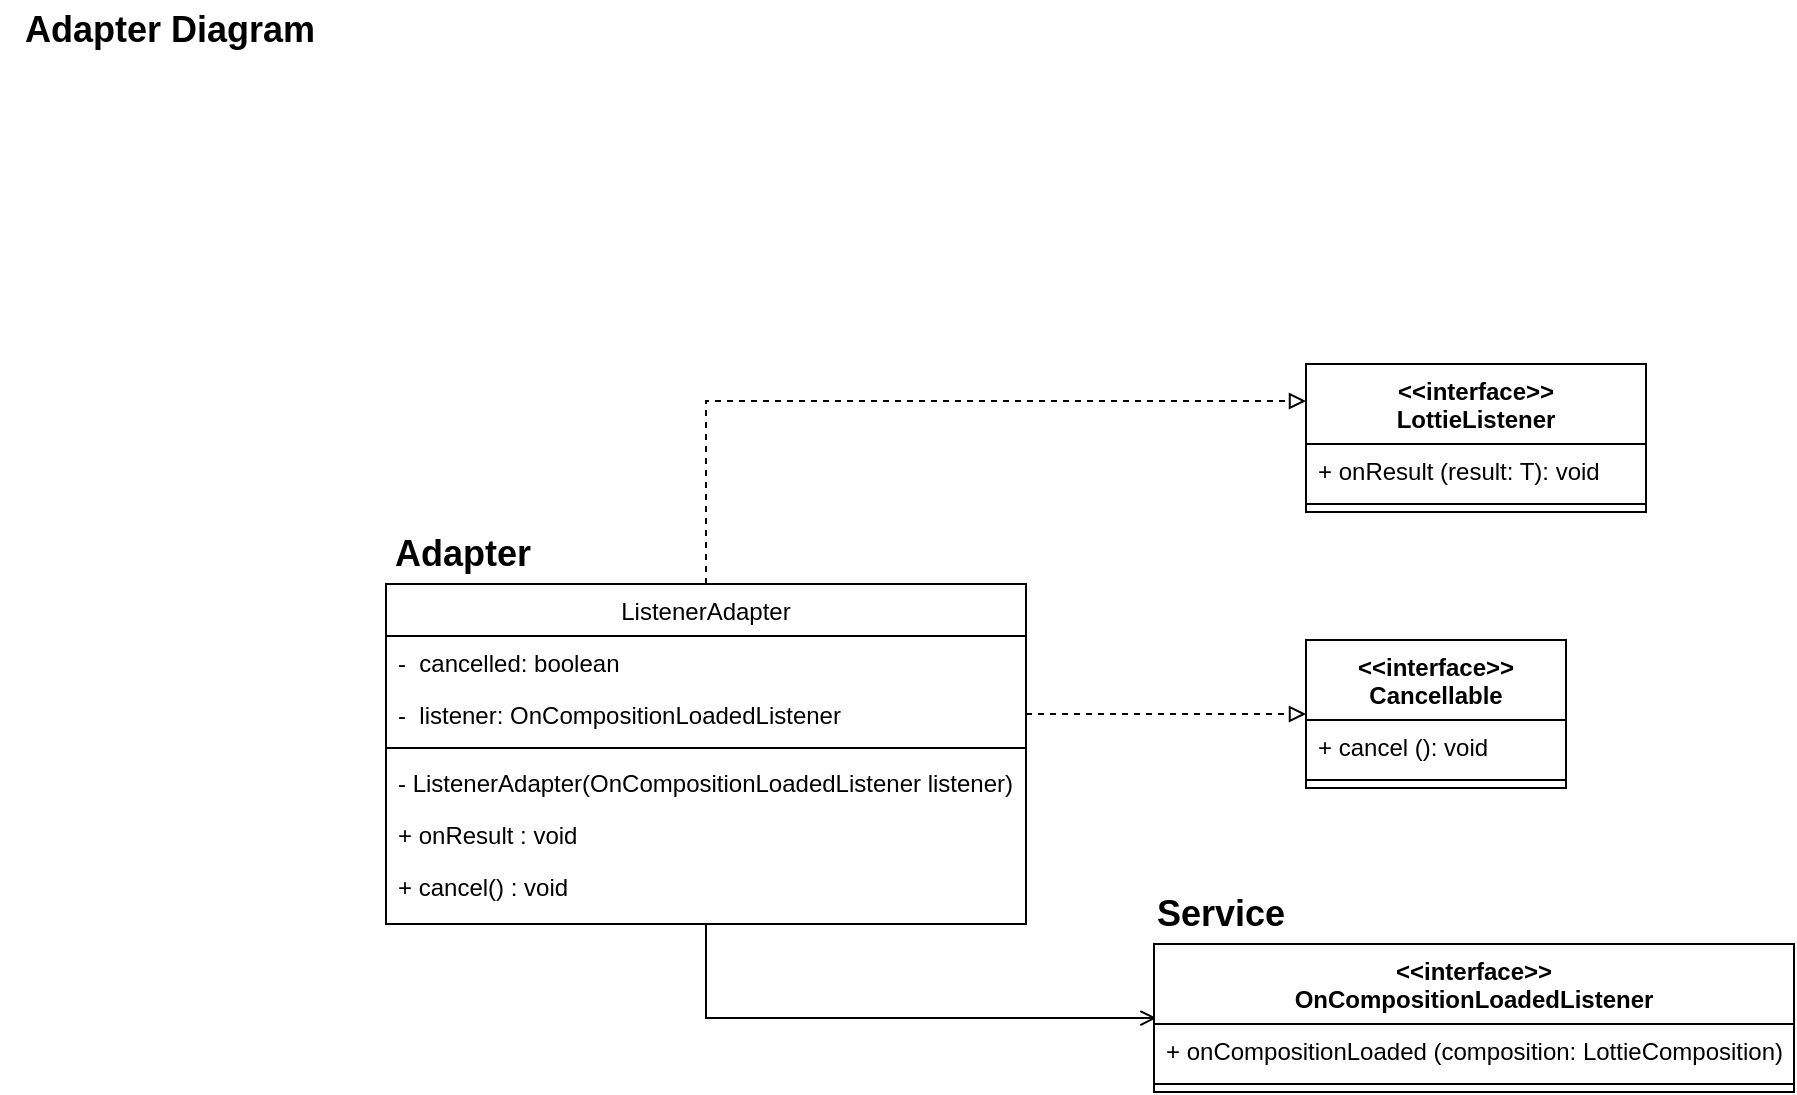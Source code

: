 <mxfile version="15.7.3" type="github">
  <diagram id="C5RBs43oDa-KdzZeNtuy" name="Page-1">
    <mxGraphModel dx="759" dy="913" grid="1" gridSize="10" guides="1" tooltips="1" connect="1" arrows="1" fold="1" page="1" pageScale="1" pageWidth="1169" pageHeight="827" math="0" shadow="0">
      <root>
        <mxCell id="WIyWlLk6GJQsqaUBKTNV-0" />
        <mxCell id="WIyWlLk6GJQsqaUBKTNV-1" parent="WIyWlLk6GJQsqaUBKTNV-0" />
        <mxCell id="gF-i5dWQRKxZpHBbH4CA-114" style="edgeStyle=orthogonalEdgeStyle;rounded=0;orthogonalLoop=1;jettySize=auto;html=1;entryX=0;entryY=0.25;entryDx=0;entryDy=0;dashed=1;endArrow=block;endFill=0;" parent="WIyWlLk6GJQsqaUBKTNV-1" source="gF-i5dWQRKxZpHBbH4CA-83" target="gF-i5dWQRKxZpHBbH4CA-107" edge="1">
          <mxGeometry relative="1" as="geometry">
            <Array as="points">
              <mxPoint x="393" y="251" />
            </Array>
          </mxGeometry>
        </mxCell>
        <mxCell id="gF-i5dWQRKxZpHBbH4CA-115" style="edgeStyle=orthogonalEdgeStyle;rounded=0;orthogonalLoop=1;jettySize=auto;html=1;entryX=0.004;entryY=-0.115;entryDx=0;entryDy=0;entryPerimeter=0;endArrow=open;endFill=0;" parent="WIyWlLk6GJQsqaUBKTNV-1" source="gF-i5dWQRKxZpHBbH4CA-83" target="gF-i5dWQRKxZpHBbH4CA-101" edge="1">
          <mxGeometry relative="1" as="geometry" />
        </mxCell>
        <mxCell id="gF-i5dWQRKxZpHBbH4CA-83" value="ListenerAdapter" style="swimlane;fontStyle=0;align=center;verticalAlign=top;childLayout=stackLayout;horizontal=1;startSize=26;horizontalStack=0;resizeParent=1;resizeLast=0;collapsible=1;marginBottom=0;rounded=0;shadow=0;strokeWidth=1;" parent="WIyWlLk6GJQsqaUBKTNV-1" vertex="1">
          <mxGeometry x="233" y="342" width="320" height="170" as="geometry">
            <mxRectangle x="550" y="140" width="160" height="26" as="alternateBounds" />
          </mxGeometry>
        </mxCell>
        <mxCell id="gF-i5dWQRKxZpHBbH4CA-84" value="-  cancelled: boolean" style="text;align=left;verticalAlign=top;spacingLeft=4;spacingRight=4;overflow=hidden;rotatable=0;points=[[0,0.5],[1,0.5]];portConstraint=eastwest;" parent="gF-i5dWQRKxZpHBbH4CA-83" vertex="1">
          <mxGeometry y="26" width="320" height="26" as="geometry" />
        </mxCell>
        <mxCell id="gF-i5dWQRKxZpHBbH4CA-85" value="-  listener: OnCompositionLoadedListener" style="text;align=left;verticalAlign=top;spacingLeft=4;spacingRight=4;overflow=hidden;rotatable=0;points=[[0,0.5],[1,0.5]];portConstraint=eastwest;rounded=0;shadow=0;html=0;" parent="gF-i5dWQRKxZpHBbH4CA-83" vertex="1">
          <mxGeometry y="52" width="320" height="26" as="geometry" />
        </mxCell>
        <mxCell id="gF-i5dWQRKxZpHBbH4CA-86" value="" style="line;html=1;strokeWidth=1;align=left;verticalAlign=middle;spacingTop=-1;spacingLeft=3;spacingRight=3;rotatable=0;labelPosition=right;points=[];portConstraint=eastwest;" parent="gF-i5dWQRKxZpHBbH4CA-83" vertex="1">
          <mxGeometry y="78" width="320" height="8" as="geometry" />
        </mxCell>
        <mxCell id="gF-i5dWQRKxZpHBbH4CA-98" value="- ListenerAdapter(OnCompositionLoadedListener listener)" style="text;align=left;verticalAlign=top;spacingLeft=4;spacingRight=4;overflow=hidden;rotatable=0;points=[[0,0.5],[1,0.5]];portConstraint=eastwest;rounded=0;shadow=0;html=0;" parent="gF-i5dWQRKxZpHBbH4CA-83" vertex="1">
          <mxGeometry y="86" width="320" height="26" as="geometry" />
        </mxCell>
        <mxCell id="gF-i5dWQRKxZpHBbH4CA-87" value="+ onResult : void" style="text;align=left;verticalAlign=top;spacingLeft=4;spacingRight=4;overflow=hidden;rotatable=0;points=[[0,0.5],[1,0.5]];portConstraint=eastwest;" parent="gF-i5dWQRKxZpHBbH4CA-83" vertex="1">
          <mxGeometry y="112" width="320" height="26" as="geometry" />
        </mxCell>
        <mxCell id="gF-i5dWQRKxZpHBbH4CA-88" value="+ cancel() : void" style="text;align=left;verticalAlign=top;spacingLeft=4;spacingRight=4;overflow=hidden;rotatable=0;points=[[0,0.5],[1,0.5]];portConstraint=eastwest;" parent="gF-i5dWQRKxZpHBbH4CA-83" vertex="1">
          <mxGeometry y="138" width="320" height="26" as="geometry" />
        </mxCell>
        <mxCell id="gF-i5dWQRKxZpHBbH4CA-97" value="Adapter Diagram" style="text;html=1;strokeColor=none;fillColor=none;align=center;verticalAlign=middle;whiteSpace=wrap;rounded=0;fontSize=18;fontStyle=1" parent="WIyWlLk6GJQsqaUBKTNV-1" vertex="1">
          <mxGeometry x="40" y="50" width="170" height="30" as="geometry" />
        </mxCell>
        <mxCell id="gF-i5dWQRKxZpHBbH4CA-100" value="&lt;&lt;interface&gt;&gt;&#xa;OnCompositionLoadedListener" style="swimlane;fontStyle=1;align=center;verticalAlign=top;childLayout=stackLayout;horizontal=1;startSize=40;horizontalStack=0;resizeParent=1;resizeLast=0;collapsible=1;marginBottom=0;rounded=0;shadow=0;strokeWidth=1;" parent="WIyWlLk6GJQsqaUBKTNV-1" vertex="1">
          <mxGeometry x="617" y="522" width="320" height="74" as="geometry">
            <mxRectangle x="550" y="140" width="160" height="26" as="alternateBounds" />
          </mxGeometry>
        </mxCell>
        <mxCell id="gF-i5dWQRKxZpHBbH4CA-101" value="+ onCompositionLoaded (composition: LottieComposition): void" style="text;align=left;verticalAlign=top;spacingLeft=4;spacingRight=4;overflow=hidden;rotatable=0;points=[[0,0.5],[1,0.5]];portConstraint=eastwest;" parent="gF-i5dWQRKxZpHBbH4CA-100" vertex="1">
          <mxGeometry y="40" width="320" height="26" as="geometry" />
        </mxCell>
        <mxCell id="gF-i5dWQRKxZpHBbH4CA-103" value="" style="line;html=1;strokeWidth=1;align=left;verticalAlign=middle;spacingTop=-1;spacingLeft=3;spacingRight=3;rotatable=0;labelPosition=right;points=[];portConstraint=eastwest;" parent="gF-i5dWQRKxZpHBbH4CA-100" vertex="1">
          <mxGeometry y="66" width="320" height="8" as="geometry" />
        </mxCell>
        <mxCell id="gF-i5dWQRKxZpHBbH4CA-107" value="&lt;&lt;interface&gt;&gt;&#xa;LottieListener" style="swimlane;fontStyle=1;align=center;verticalAlign=top;childLayout=stackLayout;horizontal=1;startSize=40;horizontalStack=0;resizeParent=1;resizeLast=0;collapsible=1;marginBottom=0;rounded=0;shadow=0;strokeWidth=1;" parent="WIyWlLk6GJQsqaUBKTNV-1" vertex="1">
          <mxGeometry x="693" y="232" width="170" height="74" as="geometry">
            <mxRectangle x="550" y="140" width="160" height="26" as="alternateBounds" />
          </mxGeometry>
        </mxCell>
        <mxCell id="gF-i5dWQRKxZpHBbH4CA-108" value="+ onResult (result: T): void" style="text;align=left;verticalAlign=top;spacingLeft=4;spacingRight=4;overflow=hidden;rotatable=0;points=[[0,0.5],[1,0.5]];portConstraint=eastwest;" parent="gF-i5dWQRKxZpHBbH4CA-107" vertex="1">
          <mxGeometry y="40" width="170" height="26" as="geometry" />
        </mxCell>
        <mxCell id="gF-i5dWQRKxZpHBbH4CA-109" value="" style="line;html=1;strokeWidth=1;align=left;verticalAlign=middle;spacingTop=-1;spacingLeft=3;spacingRight=3;rotatable=0;labelPosition=right;points=[];portConstraint=eastwest;" parent="gF-i5dWQRKxZpHBbH4CA-107" vertex="1">
          <mxGeometry y="66" width="170" height="8" as="geometry" />
        </mxCell>
        <mxCell id="gF-i5dWQRKxZpHBbH4CA-110" value="&lt;&lt;interface&gt;&gt;&#xa;Cancellable" style="swimlane;fontStyle=1;align=center;verticalAlign=top;childLayout=stackLayout;horizontal=1;startSize=40;horizontalStack=0;resizeParent=1;resizeLast=0;collapsible=1;marginBottom=0;rounded=0;shadow=0;strokeWidth=1;" parent="WIyWlLk6GJQsqaUBKTNV-1" vertex="1">
          <mxGeometry x="693" y="370" width="130" height="74" as="geometry">
            <mxRectangle x="550" y="140" width="160" height="26" as="alternateBounds" />
          </mxGeometry>
        </mxCell>
        <mxCell id="gF-i5dWQRKxZpHBbH4CA-111" value="+ cancel (): void" style="text;align=left;verticalAlign=top;spacingLeft=4;spacingRight=4;overflow=hidden;rotatable=0;points=[[0,0.5],[1,0.5]];portConstraint=eastwest;" parent="gF-i5dWQRKxZpHBbH4CA-110" vertex="1">
          <mxGeometry y="40" width="130" height="26" as="geometry" />
        </mxCell>
        <mxCell id="gF-i5dWQRKxZpHBbH4CA-112" value="" style="line;html=1;strokeWidth=1;align=left;verticalAlign=middle;spacingTop=-1;spacingLeft=3;spacingRight=3;rotatable=0;labelPosition=right;points=[];portConstraint=eastwest;" parent="gF-i5dWQRKxZpHBbH4CA-110" vertex="1">
          <mxGeometry y="66" width="130" height="8" as="geometry" />
        </mxCell>
        <mxCell id="gF-i5dWQRKxZpHBbH4CA-113" style="edgeStyle=orthogonalEdgeStyle;rounded=0;orthogonalLoop=1;jettySize=auto;html=1;entryX=0;entryY=0.5;entryDx=0;entryDy=0;dashed=1;endArrow=block;endFill=0;" parent="WIyWlLk6GJQsqaUBKTNV-1" source="gF-i5dWQRKxZpHBbH4CA-85" target="gF-i5dWQRKxZpHBbH4CA-110" edge="1">
          <mxGeometry relative="1" as="geometry" />
        </mxCell>
        <mxCell id="GD1O3qUYDhXOSnXRPhk2-0" value="Adapter" style="text;html=1;strokeColor=none;fillColor=none;align=center;verticalAlign=middle;whiteSpace=wrap;rounded=0;fontSize=18;fontStyle=1" vertex="1" parent="WIyWlLk6GJQsqaUBKTNV-1">
          <mxGeometry x="233" y="312" width="77" height="30" as="geometry" />
        </mxCell>
        <mxCell id="GD1O3qUYDhXOSnXRPhk2-1" value="Service" style="text;html=1;strokeColor=none;fillColor=none;align=center;verticalAlign=middle;whiteSpace=wrap;rounded=0;fontSize=18;fontStyle=1" vertex="1" parent="WIyWlLk6GJQsqaUBKTNV-1">
          <mxGeometry x="617" y="492" width="67" height="30" as="geometry" />
        </mxCell>
      </root>
    </mxGraphModel>
  </diagram>
</mxfile>
